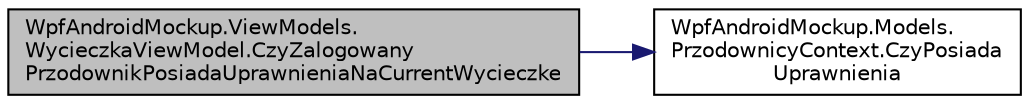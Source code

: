 digraph "WpfAndroidMockup.ViewModels.WycieczkaViewModel.CzyZalogowanyPrzodownikPosiadaUprawnieniaNaCurrentWycieczke"
{
 // INTERACTIVE_SVG=YES
  edge [fontname="Helvetica",fontsize="10",labelfontname="Helvetica",labelfontsize="10"];
  node [fontname="Helvetica",fontsize="10",shape=record];
  rankdir="LR";
  Node11 [label="WpfAndroidMockup.ViewModels.\lWycieczkaViewModel.CzyZalogowany\lPrzodownikPosiadaUprawnieniaNaCurrentWycieczke",height=0.2,width=0.4,color="black", fillcolor="grey75", style="filled", fontcolor="black"];
  Node11 -> Node12 [color="midnightblue",fontsize="10",style="solid",fontname="Helvetica"];
  Node12 [label="WpfAndroidMockup.Models.\lPrzodownicyContext.CzyPosiada\lUprawnienia",height=0.2,width=0.4,color="black", fillcolor="white", style="filled",URL="$class_wpf_android_mockup_1_1_models_1_1_przodownicy_context.html#a20b4fb30caedb852c8bba1f80b5fb967",tooltip="Sprawdza czy przodownik posiada uprawnienia. "];
}
